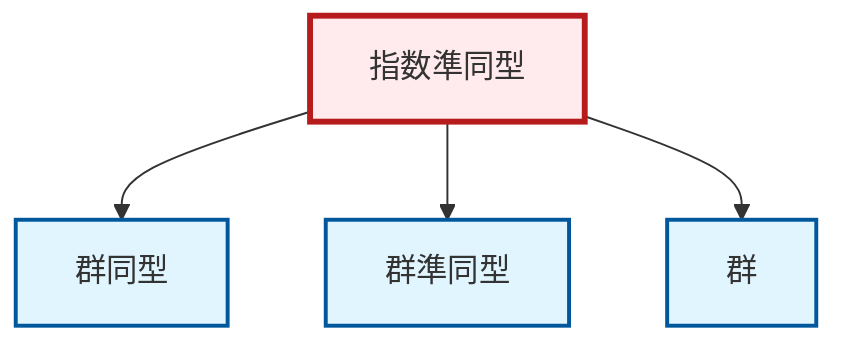 graph TD
    classDef definition fill:#e1f5fe,stroke:#01579b,stroke-width:2px
    classDef theorem fill:#f3e5f5,stroke:#4a148c,stroke-width:2px
    classDef axiom fill:#fff3e0,stroke:#e65100,stroke-width:2px
    classDef example fill:#e8f5e9,stroke:#1b5e20,stroke-width:2px
    classDef current fill:#ffebee,stroke:#b71c1c,stroke-width:3px
    def-group["群"]:::definition
    ex-exponential-homomorphism["指数準同型"]:::example
    def-homomorphism["群準同型"]:::definition
    def-isomorphism["群同型"]:::definition
    ex-exponential-homomorphism --> def-isomorphism
    ex-exponential-homomorphism --> def-homomorphism
    ex-exponential-homomorphism --> def-group
    class ex-exponential-homomorphism current